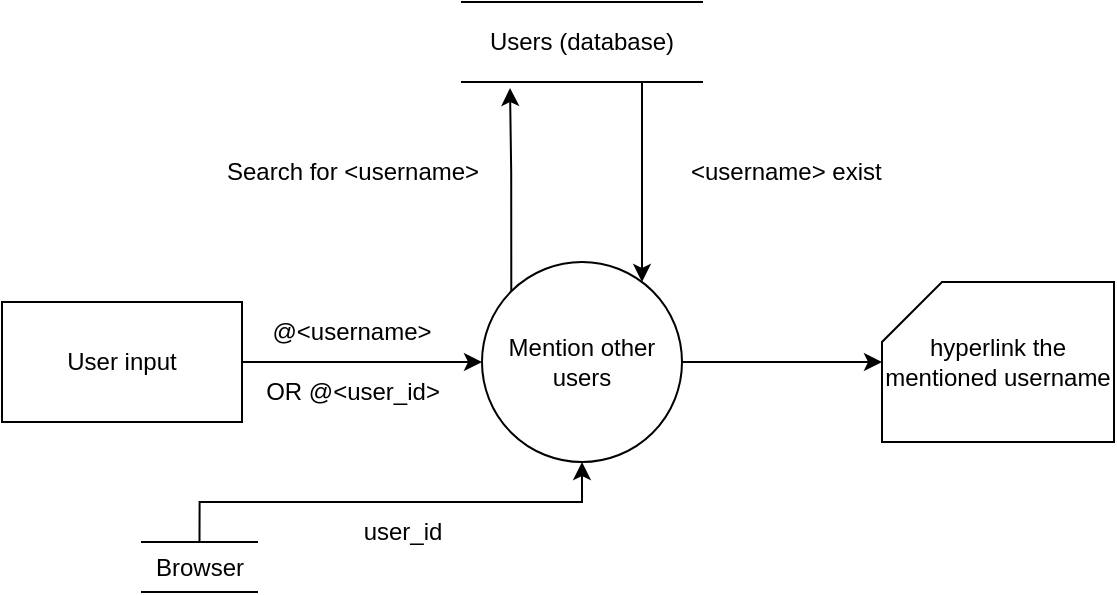 <mxfile version="20.8.22" type="github"><diagram name="Page-1" id="ehBu3BLG-7GjZYDcB8CT"><mxGraphModel dx="838" dy="564" grid="1" gridSize="10" guides="1" tooltips="1" connect="1" arrows="1" fold="1" page="1" pageScale="1" pageWidth="827" pageHeight="1169" math="0" shadow="0"><root><mxCell id="0"/><mxCell id="1" parent="0"/><mxCell id="punqfSJfG6Ps9WfoEan7-2" style="edgeStyle=orthogonalEdgeStyle;rounded=0;orthogonalLoop=1;jettySize=auto;html=1;exitX=1;exitY=0.5;exitDx=0;exitDy=0;entryX=0;entryY=0.5;entryDx=0;entryDy=0;" edge="1" parent="1" source="punqfSJfG6Ps9WfoEan7-1" target="punqfSJfG6Ps9WfoEan7-3"><mxGeometry relative="1" as="geometry"><mxPoint x="230" y="300" as="targetPoint"/></mxGeometry></mxCell><mxCell id="punqfSJfG6Ps9WfoEan7-1" value="User input" style="rounded=0;whiteSpace=wrap;html=1;" vertex="1" parent="1"><mxGeometry x="40" y="270" width="120" height="60" as="geometry"/></mxCell><mxCell id="punqfSJfG6Ps9WfoEan7-8" value="" style="edgeStyle=orthogonalEdgeStyle;rounded=0;orthogonalLoop=1;jettySize=auto;html=1;" edge="1" parent="1" source="punqfSJfG6Ps9WfoEan7-3"><mxGeometry relative="1" as="geometry"><mxPoint x="480" y="300" as="targetPoint"/></mxGeometry></mxCell><mxCell id="punqfSJfG6Ps9WfoEan7-15" style="edgeStyle=orthogonalEdgeStyle;rounded=0;orthogonalLoop=1;jettySize=auto;html=1;exitX=0;exitY=0;exitDx=0;exitDy=0;entryX=0.2;entryY=1.075;entryDx=0;entryDy=0;entryPerimeter=0;" edge="1" parent="1" source="punqfSJfG6Ps9WfoEan7-3" target="punqfSJfG6Ps9WfoEan7-13"><mxGeometry relative="1" as="geometry"/></mxCell><mxCell id="punqfSJfG6Ps9WfoEan7-3" value="Mention other users" style="ellipse;whiteSpace=wrap;html=1;aspect=fixed;rounded=0;strokeColor=default;fontFamily=Helvetica;fontSize=12;fontColor=default;fillColor=none;" vertex="1" parent="1"><mxGeometry x="280" y="250" width="100" height="100" as="geometry"/></mxCell><mxCell id="punqfSJfG6Ps9WfoEan7-9" value="hyperlink the mentioned username" style="shape=card;whiteSpace=wrap;html=1;" vertex="1" parent="1"><mxGeometry x="480" y="260" width="116" height="80" as="geometry"/></mxCell><mxCell id="punqfSJfG6Ps9WfoEan7-10" value="@&amp;lt;username&amp;gt;" style="text;strokeColor=none;align=center;fillColor=none;html=1;verticalAlign=middle;whiteSpace=wrap;rounded=0;" vertex="1" parent="1"><mxGeometry x="170" y="270" width="90" height="30" as="geometry"/></mxCell><mxCell id="punqfSJfG6Ps9WfoEan7-12" value="OR @&amp;lt;user_id&amp;gt;" style="text;html=1;align=center;verticalAlign=middle;resizable=0;points=[];autosize=1;strokeColor=none;fillColor=none;" vertex="1" parent="1"><mxGeometry x="160" y="300" width="110" height="30" as="geometry"/></mxCell><mxCell id="punqfSJfG6Ps9WfoEan7-16" style="edgeStyle=orthogonalEdgeStyle;rounded=0;orthogonalLoop=1;jettySize=auto;html=1;exitX=0.75;exitY=1;exitDx=0;exitDy=0;" edge="1" parent="1" source="punqfSJfG6Ps9WfoEan7-13"><mxGeometry relative="1" as="geometry"><mxPoint x="360" y="260" as="targetPoint"/></mxGeometry></mxCell><mxCell id="punqfSJfG6Ps9WfoEan7-13" value="Users (database)" style="shape=partialRectangle;whiteSpace=wrap;html=1;left=0;right=0;fillColor=none;rounded=0;strokeColor=default;fontFamily=Helvetica;fontSize=12;fontColor=default;" vertex="1" parent="1"><mxGeometry x="270" y="120" width="120" height="40" as="geometry"/></mxCell><mxCell id="punqfSJfG6Ps9WfoEan7-18" value="Search for &amp;lt;username&amp;gt;" style="text;html=1;align=center;verticalAlign=middle;resizable=0;points=[];autosize=1;strokeColor=none;fillColor=none;" vertex="1" parent="1"><mxGeometry x="140" y="190" width="150" height="30" as="geometry"/></mxCell><mxCell id="punqfSJfG6Ps9WfoEan7-19" value="&amp;nbsp;&amp;lt;username&amp;gt; exist" style="text;html=1;align=center;verticalAlign=middle;resizable=0;points=[];autosize=1;strokeColor=none;fillColor=none;" vertex="1" parent="1"><mxGeometry x="370" y="190" width="120" height="30" as="geometry"/></mxCell><mxCell id="punqfSJfG6Ps9WfoEan7-24" style="edgeStyle=orthogonalEdgeStyle;rounded=0;orthogonalLoop=1;jettySize=auto;html=1;exitX=0.5;exitY=0;exitDx=0;exitDy=0;entryX=0.5;entryY=1;entryDx=0;entryDy=0;" edge="1" parent="1" source="punqfSJfG6Ps9WfoEan7-23" target="punqfSJfG6Ps9WfoEan7-3"><mxGeometry relative="1" as="geometry"/></mxCell><mxCell id="punqfSJfG6Ps9WfoEan7-23" value="Browser" style="shape=partialRectangle;whiteSpace=wrap;html=1;left=0;right=0;fillColor=none;rounded=0;strokeColor=default;fontFamily=Helvetica;fontSize=12;fontColor=default;" vertex="1" parent="1"><mxGeometry x="110" y="390" width="57.5" height="25" as="geometry"/></mxCell><mxCell id="punqfSJfG6Ps9WfoEan7-25" value="user_id" style="text;html=1;align=center;verticalAlign=middle;resizable=0;points=[];autosize=1;strokeColor=none;fillColor=none;" vertex="1" parent="1"><mxGeometry x="210" y="370" width="60" height="30" as="geometry"/></mxCell></root></mxGraphModel></diagram></mxfile>